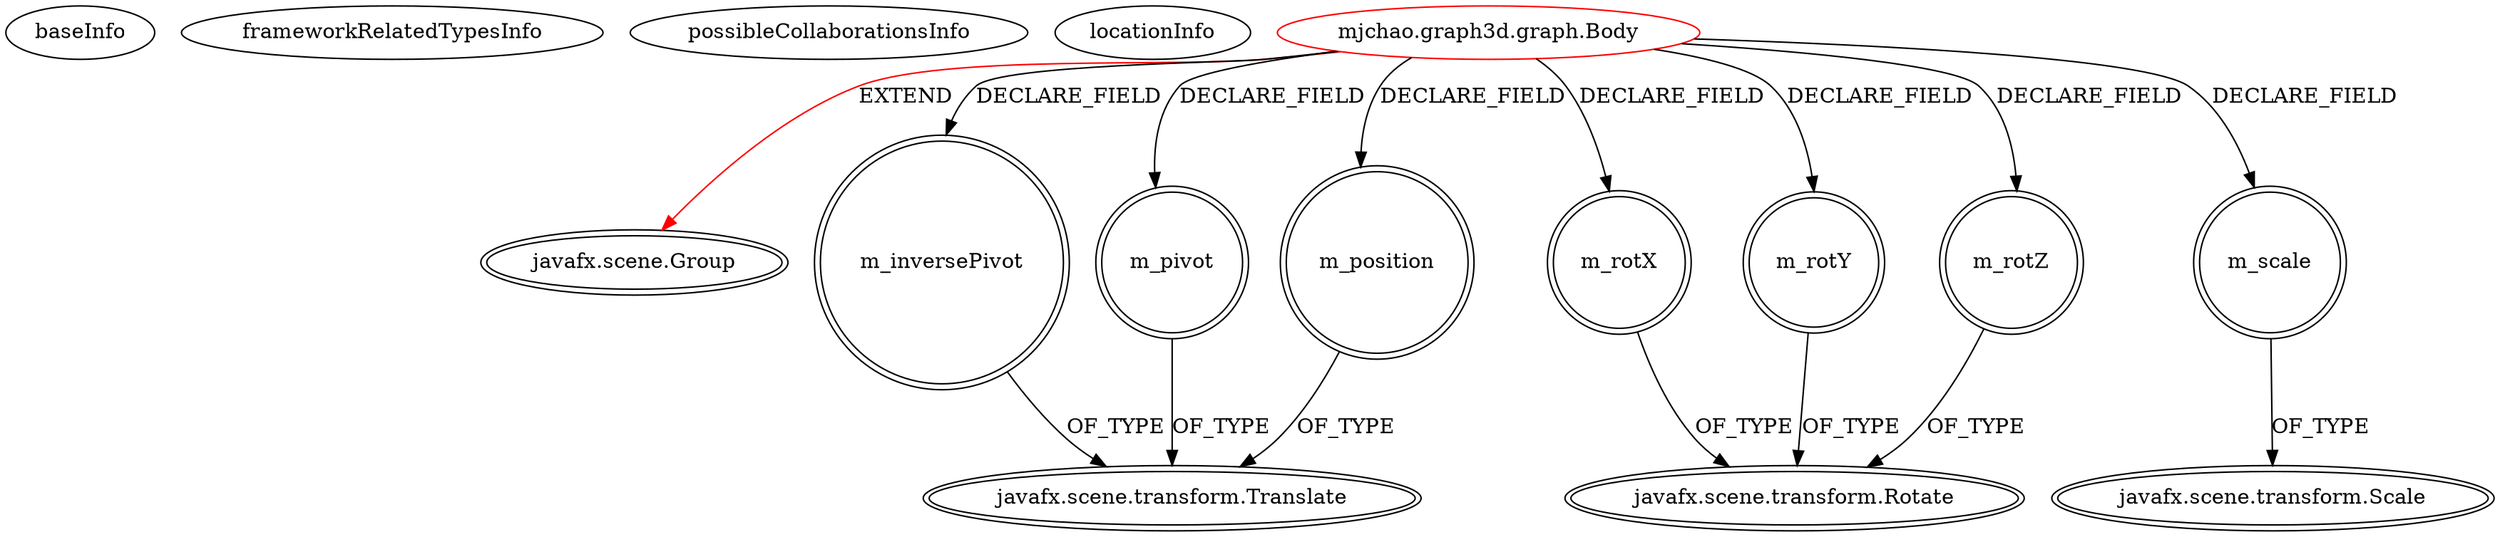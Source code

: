 digraph {
baseInfo[graphId=3642,category="extension_graph",isAnonymous=false,possibleRelation=false]
frameworkRelatedTypesInfo[0="javafx.scene.Group"]
possibleCollaborationsInfo[]
locationInfo[projectName="mjchao-3D-Graphing-Calculator",filePath="/mjchao-3D-Graphing-Calculator/3D-Graphing-Calculator-master/src/mjchao/graph3d/graph/Body.java",contextSignature="Body",graphId="3642"]
0[label="mjchao.graph3d.graph.Body",vertexType="ROOT_CLIENT_CLASS_DECLARATION",isFrameworkType=false,color=red]
1[label="javafx.scene.Group",vertexType="FRAMEWORK_CLASS_TYPE",isFrameworkType=true,peripheries=2]
2[label="m_inversePivot",vertexType="FIELD_DECLARATION",isFrameworkType=true,peripheries=2,shape=circle]
3[label="javafx.scene.transform.Translate",vertexType="FRAMEWORK_CLASS_TYPE",isFrameworkType=true,peripheries=2]
4[label="m_pivot",vertexType="FIELD_DECLARATION",isFrameworkType=true,peripheries=2,shape=circle]
6[label="m_position",vertexType="FIELD_DECLARATION",isFrameworkType=true,peripheries=2,shape=circle]
8[label="m_rotX",vertexType="FIELD_DECLARATION",isFrameworkType=true,peripheries=2,shape=circle]
9[label="javafx.scene.transform.Rotate",vertexType="FRAMEWORK_CLASS_TYPE",isFrameworkType=true,peripheries=2]
10[label="m_rotY",vertexType="FIELD_DECLARATION",isFrameworkType=true,peripheries=2,shape=circle]
12[label="m_rotZ",vertexType="FIELD_DECLARATION",isFrameworkType=true,peripheries=2,shape=circle]
14[label="m_scale",vertexType="FIELD_DECLARATION",isFrameworkType=true,peripheries=2,shape=circle]
15[label="javafx.scene.transform.Scale",vertexType="FRAMEWORK_CLASS_TYPE",isFrameworkType=true,peripheries=2]
0->1[label="EXTEND",color=red]
0->2[label="DECLARE_FIELD"]
2->3[label="OF_TYPE"]
0->4[label="DECLARE_FIELD"]
4->3[label="OF_TYPE"]
0->6[label="DECLARE_FIELD"]
6->3[label="OF_TYPE"]
0->8[label="DECLARE_FIELD"]
8->9[label="OF_TYPE"]
0->10[label="DECLARE_FIELD"]
10->9[label="OF_TYPE"]
0->12[label="DECLARE_FIELD"]
12->9[label="OF_TYPE"]
0->14[label="DECLARE_FIELD"]
14->15[label="OF_TYPE"]
}
